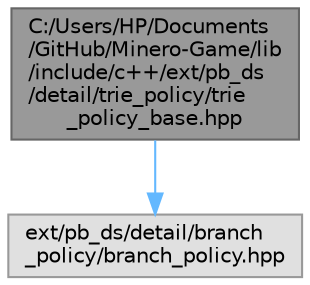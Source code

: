 digraph "C:/Users/HP/Documents/GitHub/Minero-Game/lib/include/c++/ext/pb_ds/detail/trie_policy/trie_policy_base.hpp"
{
 // LATEX_PDF_SIZE
  bgcolor="transparent";
  edge [fontname=Helvetica,fontsize=10,labelfontname=Helvetica,labelfontsize=10];
  node [fontname=Helvetica,fontsize=10,shape=box,height=0.2,width=0.4];
  Node1 [id="Node000001",label="C:/Users/HP/Documents\l/GitHub/Minero-Game/lib\l/include/c++/ext/pb_ds\l/detail/trie_policy/trie\l_policy_base.hpp",height=0.2,width=0.4,color="gray40", fillcolor="grey60", style="filled", fontcolor="black",tooltip=" "];
  Node1 -> Node2 [id="edge3_Node000001_Node000002",color="steelblue1",style="solid",tooltip=" "];
  Node2 [id="Node000002",label="ext/pb_ds/detail/branch\l_policy/branch_policy.hpp",height=0.2,width=0.4,color="grey60", fillcolor="#E0E0E0", style="filled",tooltip=" "];
}
